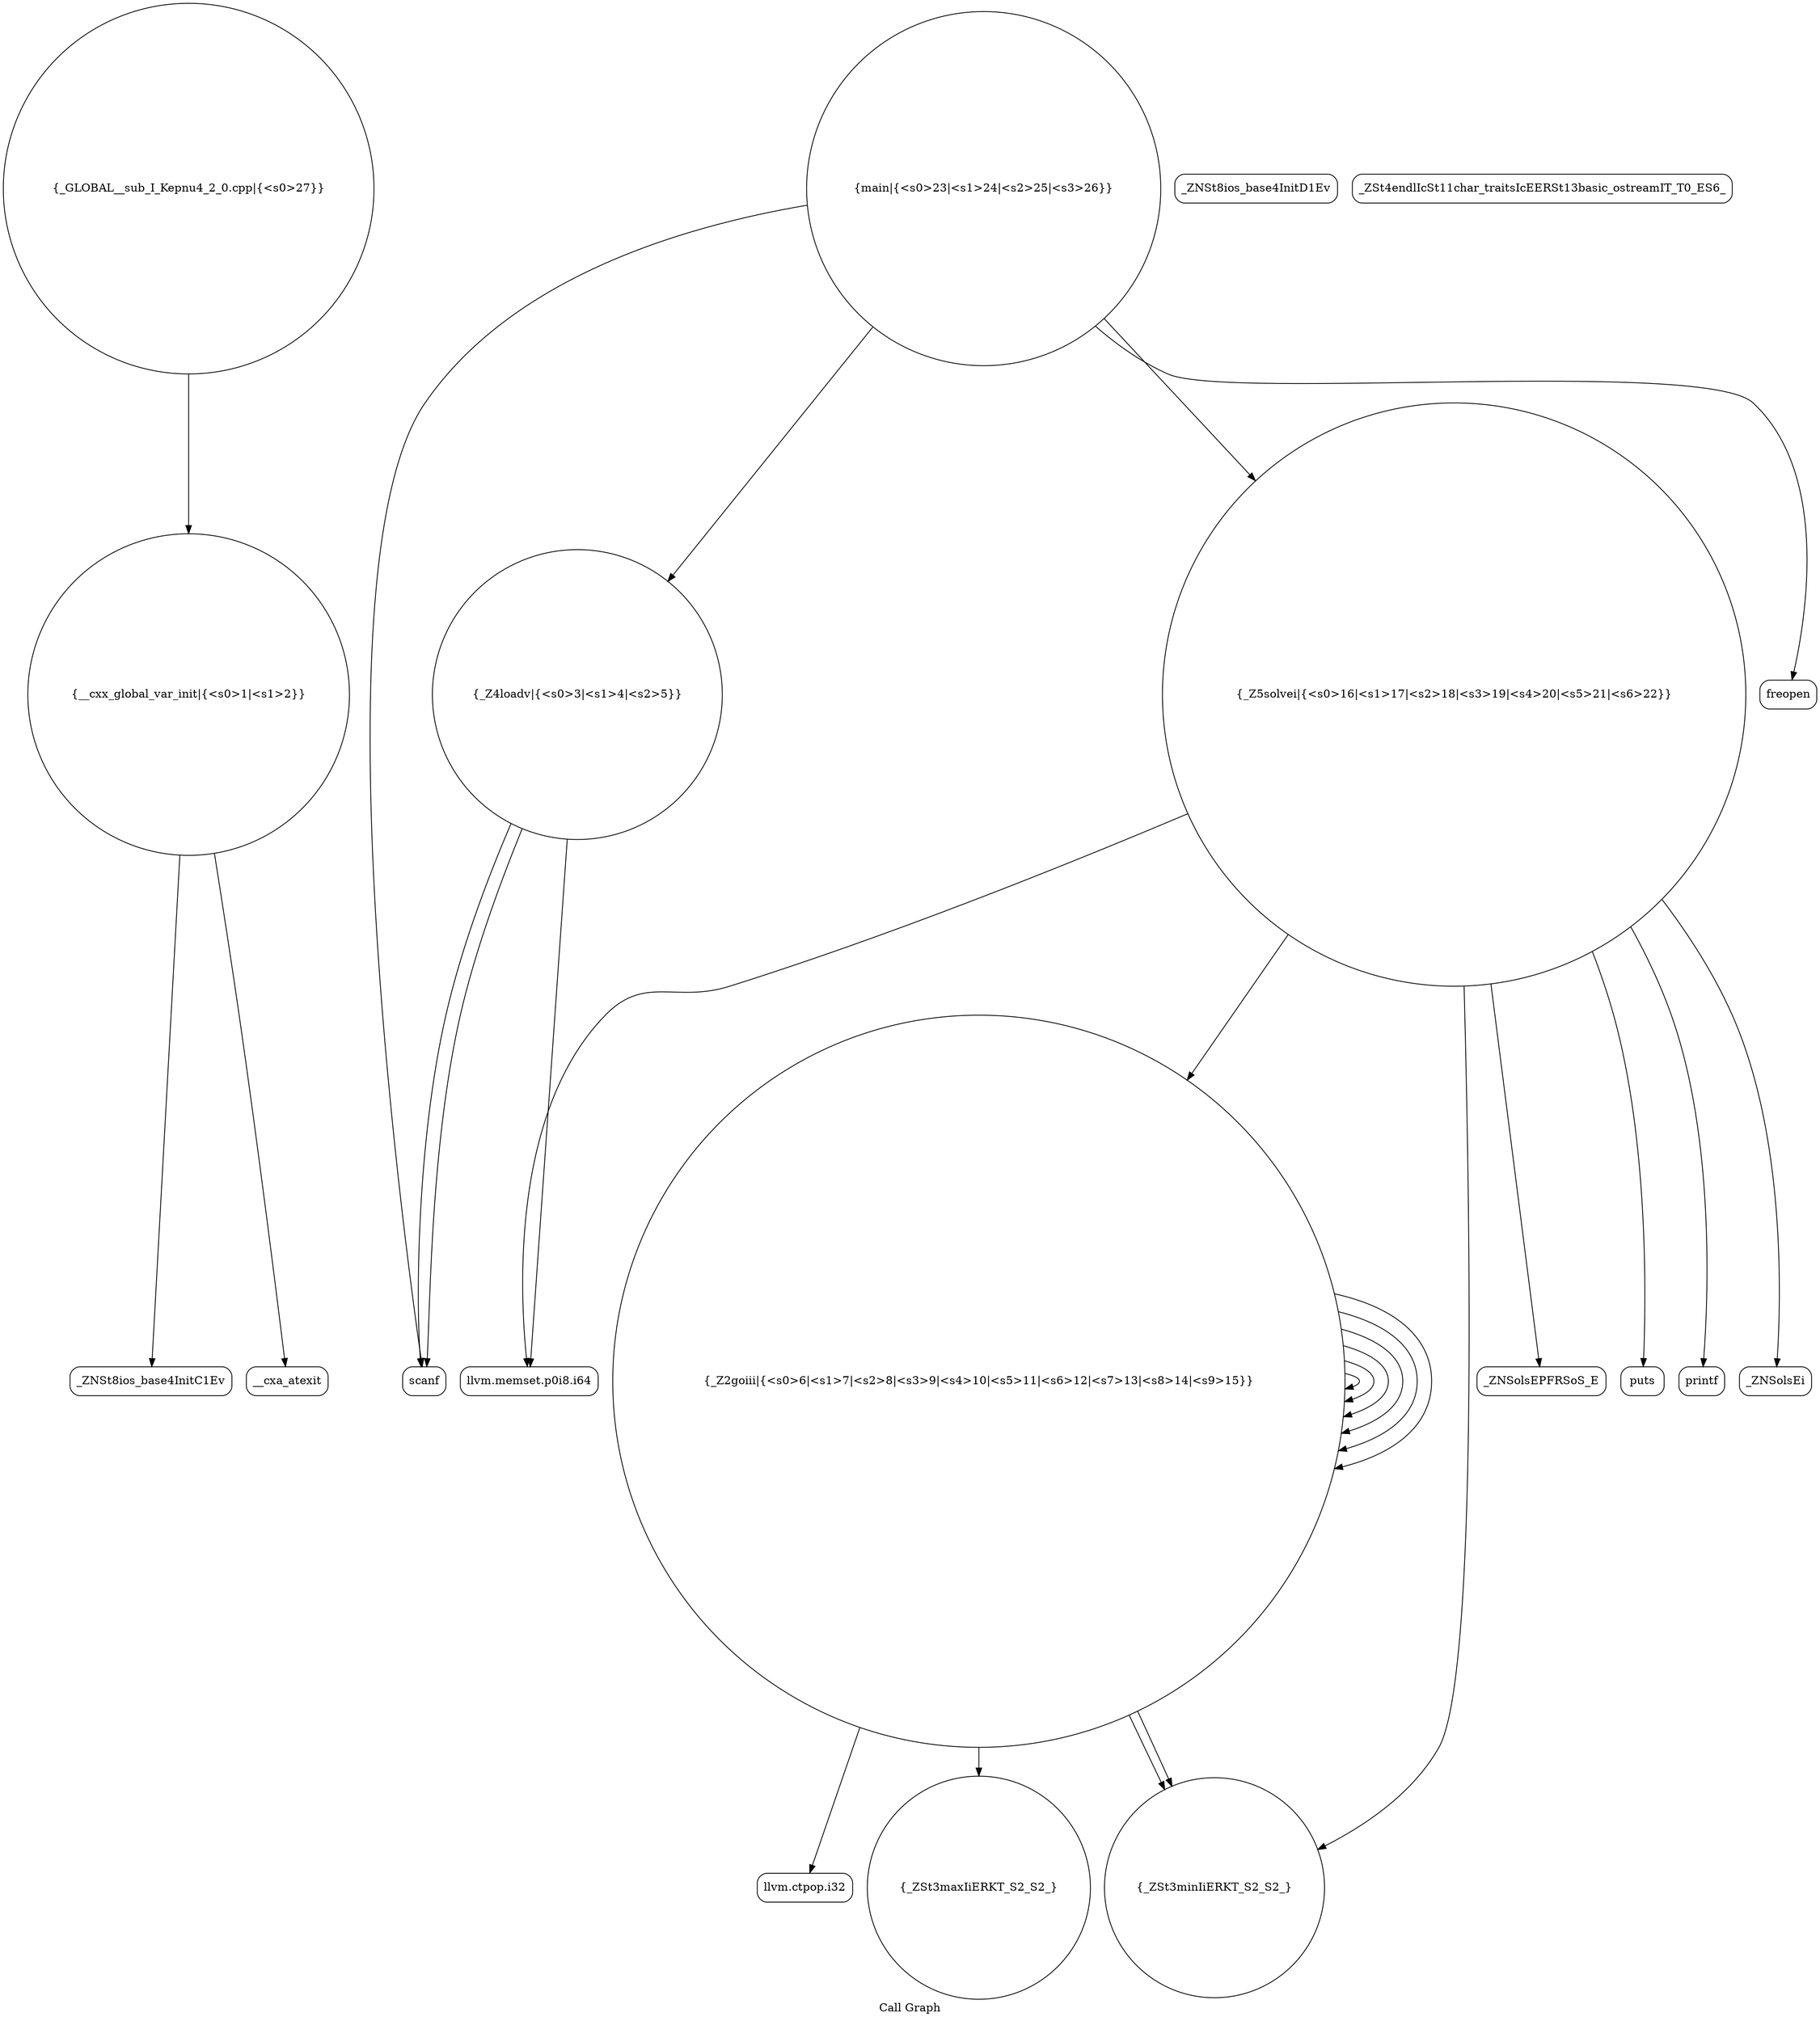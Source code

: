 digraph "Call Graph" {
	label="Call Graph";

	Node0x559465b9cf80 [shape=record,shape=circle,label="{__cxx_global_var_init|{<s0>1|<s1>2}}"];
	Node0x559465b9cf80:s0 -> Node0x559465b9d410[color=black];
	Node0x559465b9cf80:s1 -> Node0x559465b9d510[color=black];
	Node0x559465b9d710 [shape=record,shape=circle,label="{_Z2goiii|{<s0>6|<s1>7|<s2>8|<s3>9|<s4>10|<s5>11|<s6>12|<s7>13|<s8>14|<s9>15}}"];
	Node0x559465b9d710:s0 -> Node0x559465b9d790[color=black];
	Node0x559465b9d710:s1 -> Node0x559465b9d710[color=black];
	Node0x559465b9d710:s2 -> Node0x559465b9d710[color=black];
	Node0x559465b9d710:s3 -> Node0x559465b9d710[color=black];
	Node0x559465b9d710:s4 -> Node0x559465b9d810[color=black];
	Node0x559465b9d710:s5 -> Node0x559465b9d710[color=black];
	Node0x559465b9d710:s6 -> Node0x559465b9d710[color=black];
	Node0x559465b9d710:s7 -> Node0x559465b9d890[color=black];
	Node0x559465b9d710:s8 -> Node0x559465b9d710[color=black];
	Node0x559465b9d710:s9 -> Node0x559465b9d890[color=black];
	Node0x559465b9da90 [shape=record,shape=Mrecord,label="{_ZNSolsEPFRSoS_E}"];
	Node0x559465b9d490 [shape=record,shape=Mrecord,label="{_ZNSt8ios_base4InitD1Ev}"];
	Node0x559465b9d810 [shape=record,shape=circle,label="{_ZSt3maxIiERKT_S2_S2_}"];
	Node0x559465b9db90 [shape=record,shape=Mrecord,label="{puts}"];
	Node0x559465b9d590 [shape=record,shape=circle,label="{_Z4loadv|{<s0>3|<s1>4|<s2>5}}"];
	Node0x559465b9d590:s0 -> Node0x559465b9d610[color=black];
	Node0x559465b9d590:s1 -> Node0x559465b9d690[color=black];
	Node0x559465b9d590:s2 -> Node0x559465b9d690[color=black];
	Node0x559465b9d910 [shape=record,shape=circle,label="{_Z5solvei|{<s0>16|<s1>17|<s2>18|<s3>19|<s4>20|<s5>21|<s6>22}}"];
	Node0x559465b9d910:s0 -> Node0x559465b9d610[color=black];
	Node0x559465b9d910:s1 -> Node0x559465b9d710[color=black];
	Node0x559465b9d910:s2 -> Node0x559465b9d890[color=black];
	Node0x559465b9d910:s3 -> Node0x559465b9d990[color=black];
	Node0x559465b9d910:s4 -> Node0x559465b9da10[color=black];
	Node0x559465b9d910:s5 -> Node0x559465b9da90[color=black];
	Node0x559465b9d910:s6 -> Node0x559465b9db90[color=black];
	Node0x559465b9dc90 [shape=record,shape=Mrecord,label="{freopen}"];
	Node0x559465b9d690 [shape=record,shape=Mrecord,label="{scanf}"];
	Node0x559465b9da10 [shape=record,shape=Mrecord,label="{_ZNSolsEi}"];
	Node0x559465b9d410 [shape=record,shape=Mrecord,label="{_ZNSt8ios_base4InitC1Ev}"];
	Node0x559465b9d790 [shape=record,shape=Mrecord,label="{llvm.ctpop.i32}"];
	Node0x559465b9db10 [shape=record,shape=Mrecord,label="{_ZSt4endlIcSt11char_traitsIcEERSt13basic_ostreamIT_T0_ES6_}"];
	Node0x559465b9d510 [shape=record,shape=Mrecord,label="{__cxa_atexit}"];
	Node0x559465b9d890 [shape=record,shape=circle,label="{_ZSt3minIiERKT_S2_S2_}"];
	Node0x559465b9dc10 [shape=record,shape=circle,label="{main|{<s0>23|<s1>24|<s2>25|<s3>26}}"];
	Node0x559465b9dc10:s0 -> Node0x559465b9dc90[color=black];
	Node0x559465b9dc10:s1 -> Node0x559465b9d690[color=black];
	Node0x559465b9dc10:s2 -> Node0x559465b9d590[color=black];
	Node0x559465b9dc10:s3 -> Node0x559465b9d910[color=black];
	Node0x559465b9d610 [shape=record,shape=Mrecord,label="{llvm.memset.p0i8.i64}"];
	Node0x559465b9d990 [shape=record,shape=Mrecord,label="{printf}"];
	Node0x559465b9dd10 [shape=record,shape=circle,label="{_GLOBAL__sub_I_Kepnu4_2_0.cpp|{<s0>27}}"];
	Node0x559465b9dd10:s0 -> Node0x559465b9cf80[color=black];
}
